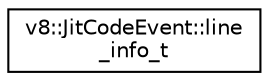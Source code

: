 digraph "Graphical Class Hierarchy"
{
  edge [fontname="Helvetica",fontsize="10",labelfontname="Helvetica",labelfontsize="10"];
  node [fontname="Helvetica",fontsize="10",shape=record];
  rankdir="LR";
  Node1 [label="v8::JitCodeEvent::line\l_info_t",height=0.2,width=0.4,color="black", fillcolor="white", style="filled",URL="$structv8_1_1JitCodeEvent_1_1line__info__t.html"];
}
